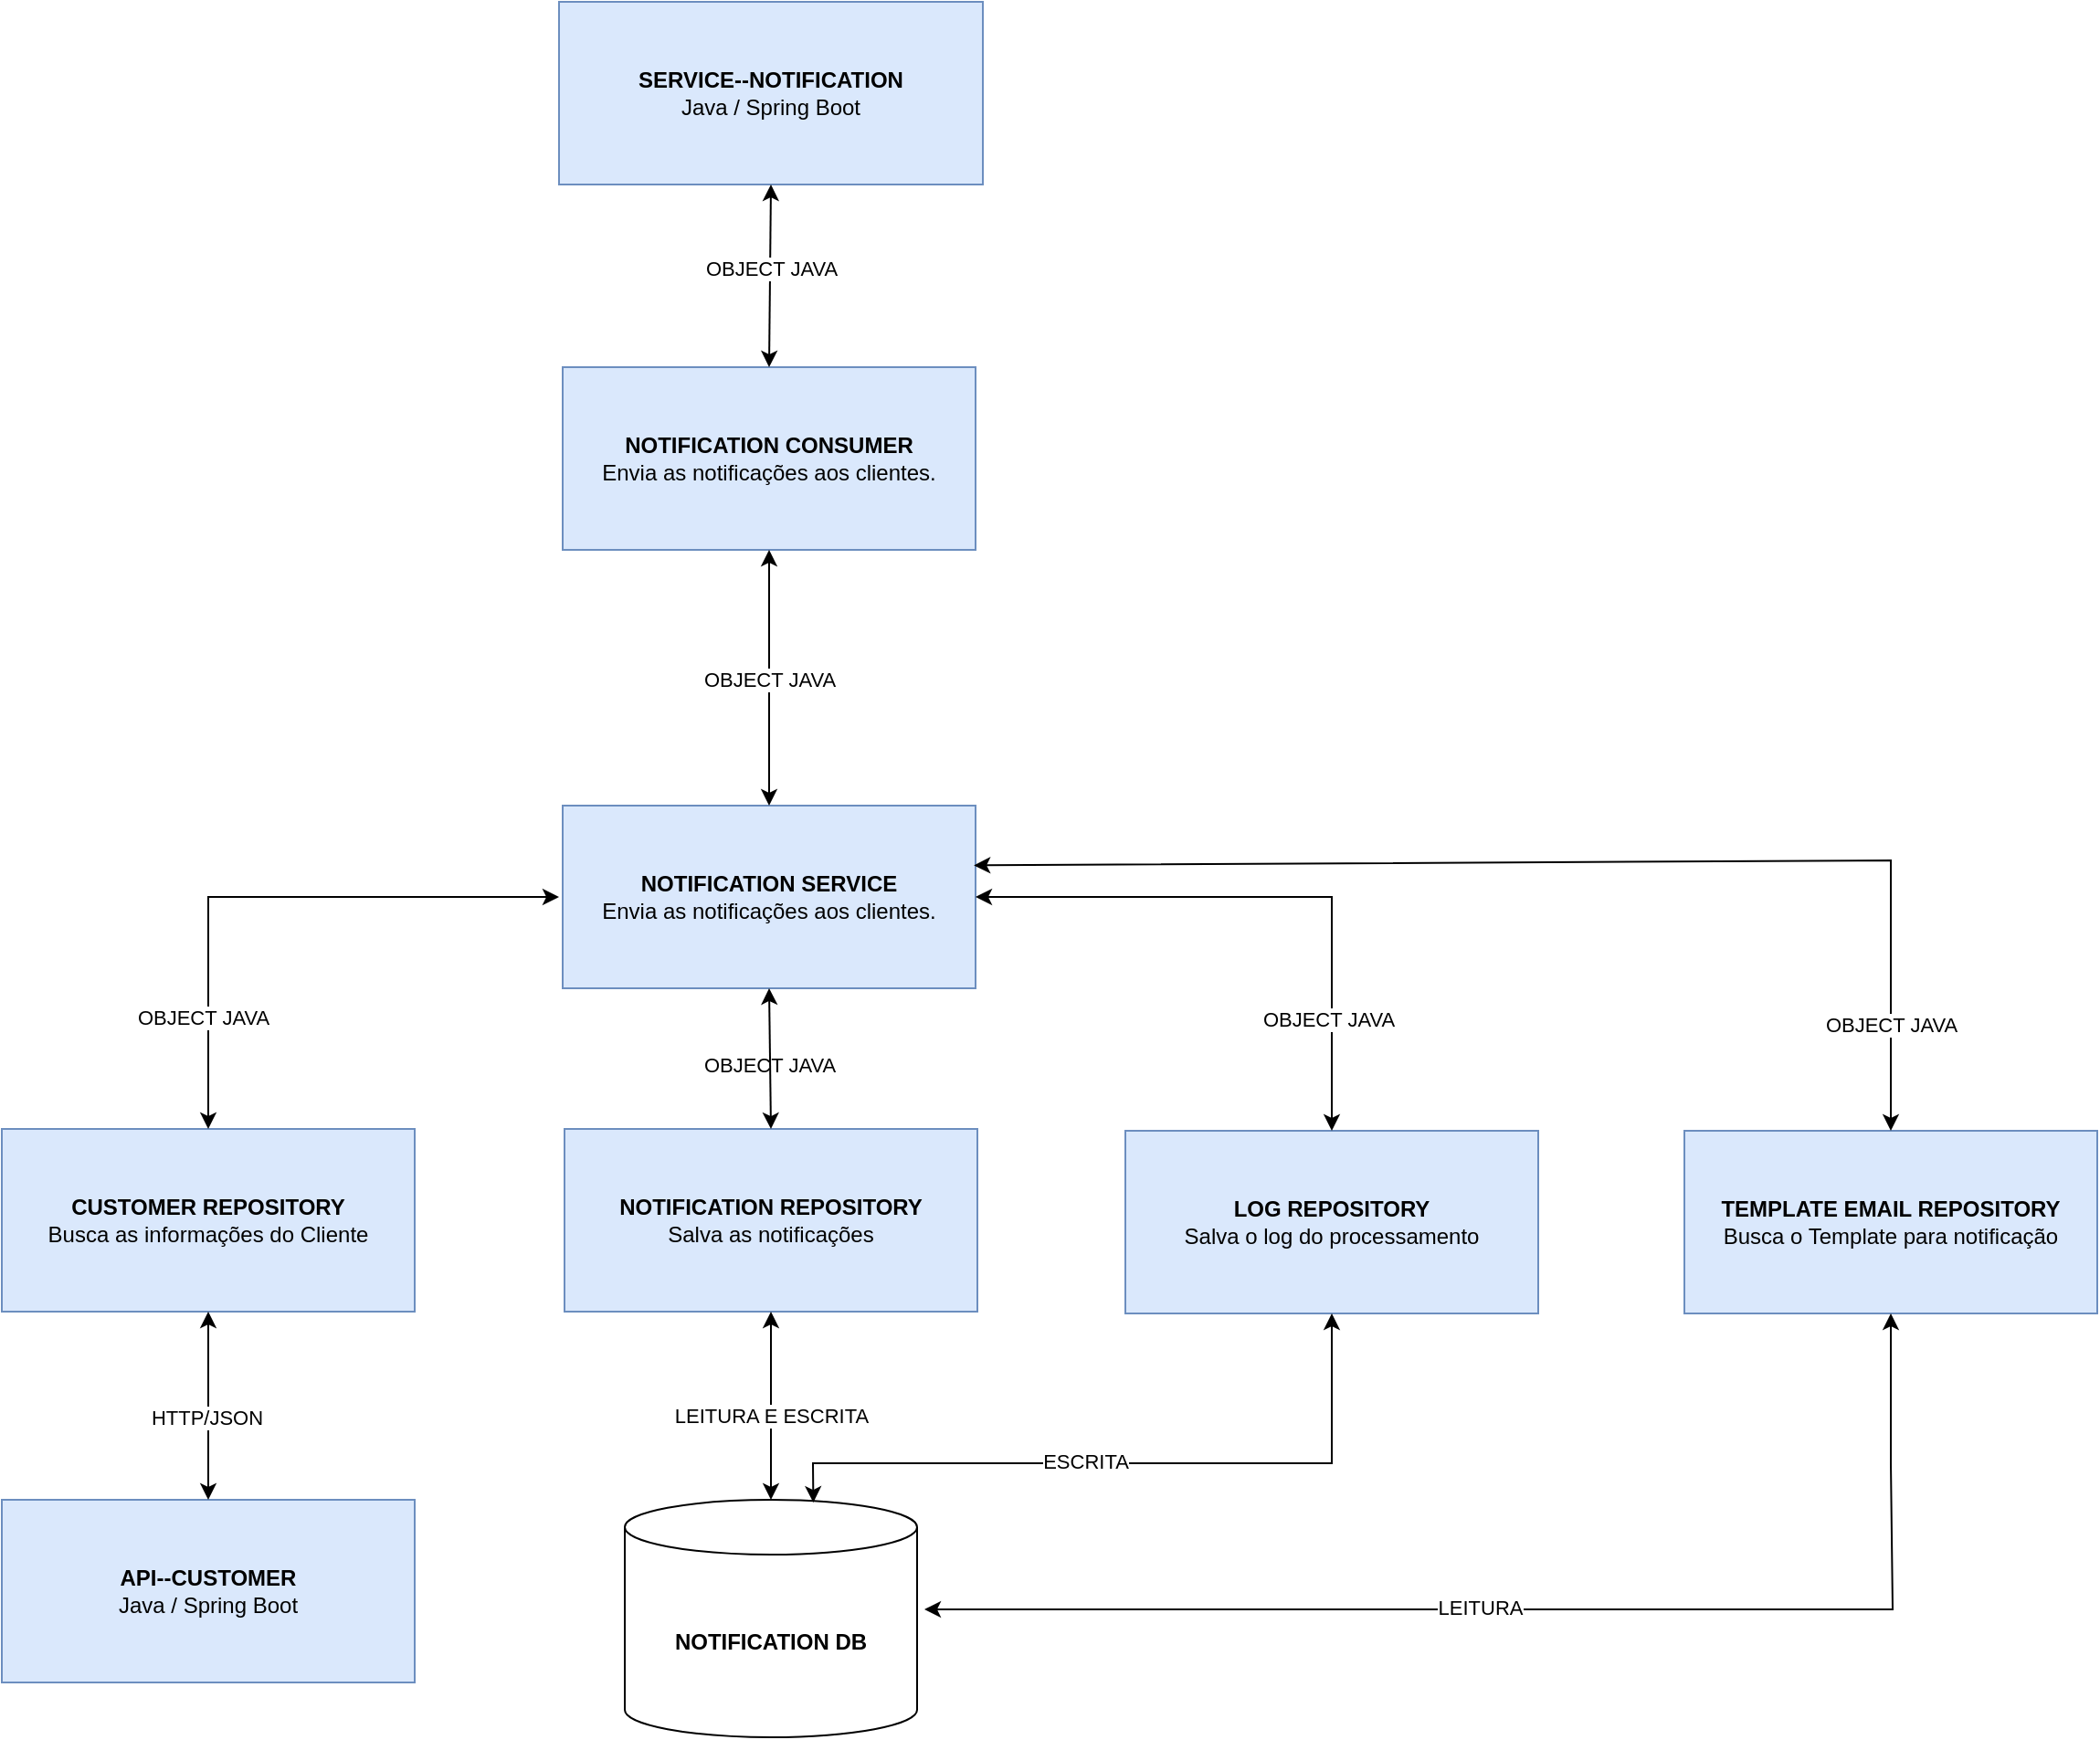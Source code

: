 <mxfile version="24.0.2" type="google">
  <diagram name="Página-1" id="NBkt7IvmojByfJSfpqG8">
    <mxGraphModel dx="-985" dy="-545" grid="1" gridSize="10" guides="1" tooltips="1" connect="1" arrows="1" fold="1" page="1" pageScale="1" pageWidth="827" pageHeight="1169" math="0" shadow="0">
      <root>
        <mxCell id="0" />
        <mxCell id="1" parent="0" />
        <mxCell id="CX8ekr87qEy7F5eOEZGb-689" value="&lt;font style=&quot;font-size: 12px;&quot;&gt;&lt;b style=&quot;border-color: var(--border-color);&quot;&gt;NOTIFICATION CONSUMER&lt;/b&gt;&lt;br style=&quot;border-color: var(--border-color);&quot;&gt;Envia as notificações aos clientes.&lt;br&gt;&lt;/font&gt;" style="rounded=0;whiteSpace=wrap;html=1;fillColor=#dae8fc;strokeColor=#6c8ebf;" parent="1" vertex="1">
          <mxGeometry x="3202" y="1540" width="226" height="100" as="geometry" />
        </mxCell>
        <mxCell id="CX8ekr87qEy7F5eOEZGb-787" value="&lt;b&gt;SERVICE--NOTIFICATION&lt;/b&gt;&lt;div&gt;Java / Spring Boot&lt;b&gt;&lt;br&gt;&lt;/b&gt;&lt;/div&gt;" style="rounded=0;whiteSpace=wrap;html=1;fillColor=#dae8fc;strokeColor=#6c8ebf;" parent="1" vertex="1">
          <mxGeometry x="3200" y="1340" width="232" height="100" as="geometry" />
        </mxCell>
        <mxCell id="CX8ekr87qEy7F5eOEZGb-792" value="&lt;font style=&quot;font-size: 12px;&quot;&gt;&lt;b style=&quot;border-color: var(--border-color);&quot;&gt;NOTIFICATION REPOSITORY&lt;/b&gt;&lt;br style=&quot;border-color: var(--border-color);&quot;&gt;Salva as notificações&lt;br&gt;&lt;/font&gt;" style="rounded=0;whiteSpace=wrap;html=1;fillColor=#dae8fc;strokeColor=#6c8ebf;" parent="1" vertex="1">
          <mxGeometry x="3203" y="1957" width="226" height="100" as="geometry" />
        </mxCell>
        <mxCell id="CX8ekr87qEy7F5eOEZGb-810" value="OBJECT JAVA" style="edgeLabel;html=1;align=center;verticalAlign=middle;resizable=0;points=[];" parent="1" connectable="0" vertex="1">
          <mxGeometry x="2950.0" y="1930.003" as="geometry">
            <mxPoint x="365" y="-8" as="offset" />
          </mxGeometry>
        </mxCell>
        <mxCell id="CX8ekr87qEy7F5eOEZGb-818" value="&lt;font style=&quot;font-size: 12px;&quot;&gt;&lt;b style=&quot;border-color: var(--border-color);&quot;&gt;NOTIFICATION SERVICE&lt;/b&gt;&lt;br style=&quot;border-color: var(--border-color);&quot;&gt;Envia as notificações aos clientes.&lt;br&gt;&lt;/font&gt;" style="rounded=0;whiteSpace=wrap;html=1;fillColor=#dae8fc;strokeColor=#6c8ebf;" parent="1" vertex="1">
          <mxGeometry x="3202" y="1780" width="226" height="100" as="geometry" />
        </mxCell>
        <mxCell id="CX8ekr87qEy7F5eOEZGb-825" value="" style="endArrow=classic;startArrow=classic;html=1;rounded=0;entryX=0.5;entryY=1;entryDx=0;entryDy=0;exitX=0.5;exitY=0;exitDx=0;exitDy=0;" parent="1" source="CX8ekr87qEy7F5eOEZGb-818" target="CX8ekr87qEy7F5eOEZGb-689" edge="1">
          <mxGeometry width="50" height="50" relative="1" as="geometry">
            <mxPoint x="4099" y="1870" as="sourcePoint" />
            <mxPoint x="4149" y="1820" as="targetPoint" />
          </mxGeometry>
        </mxCell>
        <mxCell id="Ni18-RHiG1lsrnfbKM-f-1" value="OBJECT JAVA" style="edgeLabel;html=1;align=center;verticalAlign=middle;resizable=0;points=[];" parent="CX8ekr87qEy7F5eOEZGb-825" connectable="0" vertex="1">
          <mxGeometry x="-0.025" relative="1" as="geometry">
            <mxPoint y="-1" as="offset" />
          </mxGeometry>
        </mxCell>
        <mxCell id="CX8ekr87qEy7F5eOEZGb-828" value="" style="endArrow=classic;startArrow=classic;html=1;rounded=0;entryX=0.5;entryY=1;entryDx=0;entryDy=0;exitX=0.5;exitY=0;exitDx=0;exitDy=0;" parent="1" source="CX8ekr87qEy7F5eOEZGb-792" target="CX8ekr87qEy7F5eOEZGb-818" edge="1">
          <mxGeometry width="50" height="50" relative="1" as="geometry">
            <mxPoint x="3639" y="1990" as="sourcePoint" />
            <mxPoint x="3689" y="1940" as="targetPoint" />
          </mxGeometry>
        </mxCell>
        <mxCell id="CX8ekr87qEy7F5eOEZGb-835" value="" style="endArrow=classic;startArrow=classic;html=1;rounded=0;entryX=0.5;entryY=1;entryDx=0;entryDy=0;exitX=0.5;exitY=0;exitDx=0;exitDy=0;" parent="1" source="CX8ekr87qEy7F5eOEZGb-689" target="CX8ekr87qEy7F5eOEZGb-787" edge="1">
          <mxGeometry width="50" height="50" relative="1" as="geometry">
            <mxPoint x="3449" y="1870" as="sourcePoint" />
            <mxPoint x="3499" y="1820" as="targetPoint" />
          </mxGeometry>
        </mxCell>
        <mxCell id="Ni18-RHiG1lsrnfbKM-f-2" value="OBJECT JAVA" style="edgeLabel;html=1;align=center;verticalAlign=middle;resizable=0;points=[];" parent="CX8ekr87qEy7F5eOEZGb-835" connectable="0" vertex="1">
          <mxGeometry x="0.057" relative="1" as="geometry">
            <mxPoint y="-1" as="offset" />
          </mxGeometry>
        </mxCell>
        <mxCell id="CX8ekr87qEy7F5eOEZGb-836" value="&lt;b&gt;NOTIFICATION DB&lt;/b&gt;" style="shape=cylinder3;whiteSpace=wrap;html=1;boundedLbl=1;backgroundOutline=1;size=15;" parent="1" vertex="1">
          <mxGeometry x="3236" y="2160" width="160" height="130" as="geometry" />
        </mxCell>
        <mxCell id="CX8ekr87qEy7F5eOEZGb-837" value="" style="endArrow=classic;startArrow=classic;html=1;rounded=0;exitX=0.5;exitY=1;exitDx=0;exitDy=0;entryX=0.5;entryY=0;entryDx=0;entryDy=0;entryPerimeter=0;" parent="1" source="CX8ekr87qEy7F5eOEZGb-792" target="CX8ekr87qEy7F5eOEZGb-836" edge="1">
          <mxGeometry width="50" height="50" relative="1" as="geometry">
            <mxPoint x="3300" y="1980" as="sourcePoint" />
            <mxPoint x="3350" y="1930" as="targetPoint" />
          </mxGeometry>
        </mxCell>
        <mxCell id="Ni18-RHiG1lsrnfbKM-f-3" value="LEITURA E ESCRITA" style="edgeLabel;html=1;align=center;verticalAlign=middle;resizable=0;points=[];" parent="CX8ekr87qEy7F5eOEZGb-837" connectable="0" vertex="1">
          <mxGeometry x="0.123" relative="1" as="geometry">
            <mxPoint y="-1" as="offset" />
          </mxGeometry>
        </mxCell>
        <mxCell id="swX60O9HYar3Z6o1-5GI-1" value="&lt;font style=&quot;font-size: 12px;&quot;&gt;&lt;b style=&quot;border-color: var(--border-color);&quot;&gt;CUSTOMER REPOSITORY&lt;/b&gt;&lt;br style=&quot;border-color: var(--border-color);&quot;&gt;Busca as informações do Cliente&lt;/font&gt;" style="rounded=0;whiteSpace=wrap;html=1;fillColor=#dae8fc;strokeColor=#6c8ebf;" parent="1" vertex="1">
          <mxGeometry x="2895" y="1957" width="226" height="100" as="geometry" />
        </mxCell>
        <mxCell id="swX60O9HYar3Z6o1-5GI-2" value="&lt;b&gt;API--CUSTOMER&lt;/b&gt;&lt;div&gt;Java / Spring Boot&lt;/div&gt;" style="rounded=0;whiteSpace=wrap;html=1;fillColor=#dae8fc;strokeColor=#6c8ebf;" parent="1" vertex="1">
          <mxGeometry x="2895" y="2160" width="226" height="100" as="geometry" />
        </mxCell>
        <mxCell id="swX60O9HYar3Z6o1-5GI-3" value="" style="endArrow=classic;startArrow=classic;html=1;rounded=0;entryX=0.5;entryY=1;entryDx=0;entryDy=0;exitX=0.5;exitY=0;exitDx=0;exitDy=0;" parent="1" source="swX60O9HYar3Z6o1-5GI-2" target="swX60O9HYar3Z6o1-5GI-1" edge="1">
          <mxGeometry width="50" height="50" relative="1" as="geometry">
            <mxPoint x="3100" y="2140" as="sourcePoint" />
            <mxPoint x="3150" y="2090" as="targetPoint" />
          </mxGeometry>
        </mxCell>
        <mxCell id="swX60O9HYar3Z6o1-5GI-4" value="HTTP/JSON" style="edgeLabel;html=1;align=center;verticalAlign=middle;resizable=0;points=[];" parent="swX60O9HYar3Z6o1-5GI-3" connectable="0" vertex="1">
          <mxGeometry x="-0.118" y="1" relative="1" as="geometry">
            <mxPoint as="offset" />
          </mxGeometry>
        </mxCell>
        <mxCell id="swX60O9HYar3Z6o1-5GI-5" value="" style="endArrow=classic;startArrow=classic;html=1;rounded=0;exitX=0.5;exitY=0;exitDx=0;exitDy=0;" parent="1" source="swX60O9HYar3Z6o1-5GI-1" edge="1">
          <mxGeometry width="50" height="50" relative="1" as="geometry">
            <mxPoint x="3100" y="2140" as="sourcePoint" />
            <mxPoint x="3200" y="1830" as="targetPoint" />
            <Array as="points">
              <mxPoint x="3008" y="1830" />
            </Array>
          </mxGeometry>
        </mxCell>
        <mxCell id="swX60O9HYar3Z6o1-5GI-6" value="OBJECT JAVA" style="edgeLabel;html=1;align=center;verticalAlign=middle;resizable=0;points=[];" parent="swX60O9HYar3Z6o1-5GI-5" connectable="0" vertex="1">
          <mxGeometry x="-0.614" y="3" relative="1" as="geometry">
            <mxPoint as="offset" />
          </mxGeometry>
        </mxCell>
        <mxCell id="swX60O9HYar3Z6o1-5GI-9" value="&lt;font style=&quot;font-size: 12px;&quot;&gt;&lt;b style=&quot;border-color: var(--border-color);&quot;&gt;LOG REPOSITORY&lt;/b&gt;&lt;br style=&quot;border-color: var(--border-color);&quot;&gt;Salva o log do processamento&lt;br&gt;&lt;/font&gt;" style="rounded=0;whiteSpace=wrap;html=1;fillColor=#dae8fc;strokeColor=#6c8ebf;" parent="1" vertex="1">
          <mxGeometry x="3510" y="1958" width="226" height="100" as="geometry" />
        </mxCell>
        <mxCell id="swX60O9HYar3Z6o1-5GI-11" value="" style="endArrow=classic;startArrow=classic;html=1;rounded=0;exitX=0.5;exitY=1;exitDx=0;exitDy=0;entryX=0.645;entryY=0.012;entryDx=0;entryDy=0;entryPerimeter=0;" parent="1" source="swX60O9HYar3Z6o1-5GI-9" target="CX8ekr87qEy7F5eOEZGb-836" edge="1">
          <mxGeometry width="50" height="50" relative="1" as="geometry">
            <mxPoint x="3607" y="1981" as="sourcePoint" />
            <mxPoint x="3623" y="2161" as="targetPoint" />
            <Array as="points">
              <mxPoint x="3623" y="2140" />
              <mxPoint x="3339" y="2140" />
            </Array>
          </mxGeometry>
        </mxCell>
        <mxCell id="swX60O9HYar3Z6o1-5GI-12" value="ESCRITA" style="edgeLabel;html=1;align=center;verticalAlign=middle;resizable=0;points=[];" parent="swX60O9HYar3Z6o1-5GI-11" connectable="0" vertex="1">
          <mxGeometry x="0.123" relative="1" as="geometry">
            <mxPoint y="-1" as="offset" />
          </mxGeometry>
        </mxCell>
        <mxCell id="swX60O9HYar3Z6o1-5GI-14" value="" style="endArrow=classic;startArrow=classic;html=1;rounded=0;entryX=1;entryY=0.5;entryDx=0;entryDy=0;exitX=0.5;exitY=0;exitDx=0;exitDy=0;" parent="1" source="swX60O9HYar3Z6o1-5GI-9" target="CX8ekr87qEy7F5eOEZGb-818" edge="1">
          <mxGeometry width="50" height="50" relative="1" as="geometry">
            <mxPoint x="3100" y="2000" as="sourcePoint" />
            <mxPoint x="3150" y="1950" as="targetPoint" />
            <Array as="points">
              <mxPoint x="3623" y="1830" />
            </Array>
          </mxGeometry>
        </mxCell>
        <mxCell id="swX60O9HYar3Z6o1-5GI-15" value="OBJECT JAVA" style="edgeLabel;html=1;align=center;verticalAlign=middle;resizable=0;points=[];" parent="swX60O9HYar3Z6o1-5GI-14" connectable="0" vertex="1">
          <mxGeometry x="-0.622" y="2" relative="1" as="geometry">
            <mxPoint as="offset" />
          </mxGeometry>
        </mxCell>
        <mxCell id="swX60O9HYar3Z6o1-5GI-16" value="&lt;font style=&quot;font-size: 12px;&quot;&gt;&lt;b style=&quot;border-color: var(--border-color);&quot;&gt;TEMPLATE EMAIL REPOSITORY&lt;/b&gt;&lt;br style=&quot;border-color: var(--border-color);&quot;&gt;Busca o Template para notificação&lt;br&gt;&lt;/font&gt;" style="rounded=0;whiteSpace=wrap;html=1;fillColor=#dae8fc;strokeColor=#6c8ebf;" parent="1" vertex="1">
          <mxGeometry x="3816" y="1958" width="226" height="100" as="geometry" />
        </mxCell>
        <mxCell id="swX60O9HYar3Z6o1-5GI-17" value="" style="endArrow=classic;startArrow=classic;html=1;rounded=0;exitX=0.5;exitY=1;exitDx=0;exitDy=0;" parent="1" source="swX60O9HYar3Z6o1-5GI-16" edge="1">
          <mxGeometry width="50" height="50" relative="1" as="geometry">
            <mxPoint x="3913" y="1981" as="sourcePoint" />
            <mxPoint x="3400" y="2220" as="targetPoint" />
            <Array as="points">
              <mxPoint x="3929" y="2140" />
              <mxPoint x="3930" y="2220" />
            </Array>
          </mxGeometry>
        </mxCell>
        <mxCell id="swX60O9HYar3Z6o1-5GI-18" value="LEITURA" style="edgeLabel;html=1;align=center;verticalAlign=middle;resizable=0;points=[];" parent="swX60O9HYar3Z6o1-5GI-17" connectable="0" vertex="1">
          <mxGeometry x="0.123" relative="1" as="geometry">
            <mxPoint y="-1" as="offset" />
          </mxGeometry>
        </mxCell>
        <mxCell id="swX60O9HYar3Z6o1-5GI-19" value="" style="endArrow=classic;startArrow=classic;html=1;rounded=0;entryX=0.996;entryY=0.327;entryDx=0;entryDy=0;exitX=0.5;exitY=0;exitDx=0;exitDy=0;entryPerimeter=0;" parent="1" source="swX60O9HYar3Z6o1-5GI-16" target="CX8ekr87qEy7F5eOEZGb-818" edge="1">
          <mxGeometry width="50" height="50" relative="1" as="geometry">
            <mxPoint x="3406" y="2000" as="sourcePoint" />
            <mxPoint x="3734" y="1830" as="targetPoint" />
            <Array as="points">
              <mxPoint x="3929" y="1810" />
            </Array>
          </mxGeometry>
        </mxCell>
        <mxCell id="swX60O9HYar3Z6o1-5GI-20" value="OBJECT JAVA" style="edgeLabel;html=1;align=center;verticalAlign=middle;resizable=0;points=[];" parent="swX60O9HYar3Z6o1-5GI-19" connectable="0" vertex="1">
          <mxGeometry x="-0.622" y="2" relative="1" as="geometry">
            <mxPoint x="2" y="65" as="offset" />
          </mxGeometry>
        </mxCell>
      </root>
    </mxGraphModel>
  </diagram>
</mxfile>
